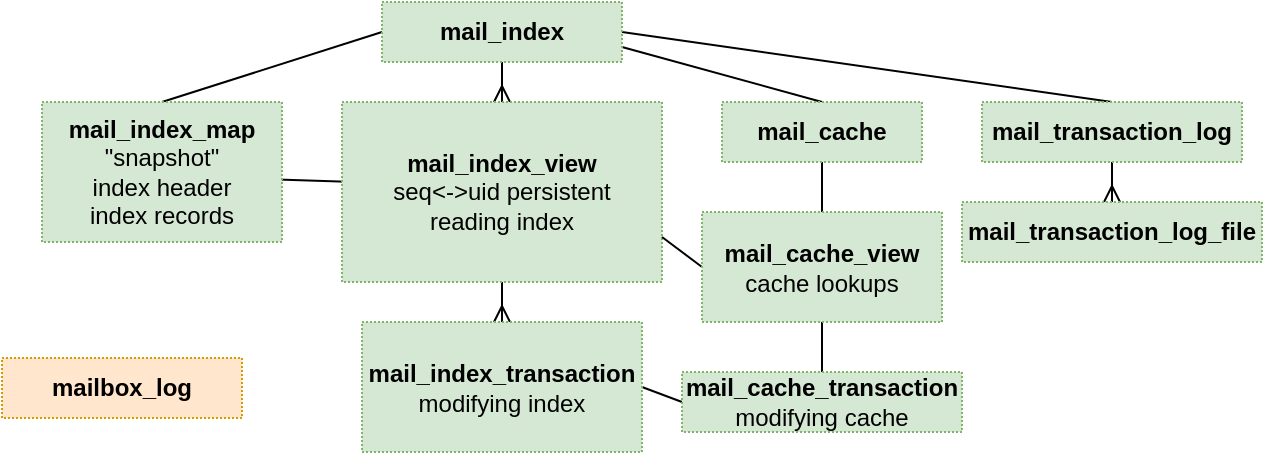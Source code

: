<mxfile version="14.1.8" type="device"><diagram id="fcd990b2-9186-3bf1-f0e6-256690dd9a3f" name="Page-1"><mxGraphModel dx="892" dy="672" grid="1" gridSize="10" guides="1" tooltips="1" connect="1" arrows="1" fold="1" page="1" pageScale="1" pageWidth="826" pageHeight="1169" background="#ffffff" math="0" shadow="0"><root><mxCell id="0"/><mxCell id="1" parent="0"/><mxCell id="38" style="edgeStyle=none;rounded=0;html=1;exitX=0;exitY=0.5;entryX=0.5;entryY=0;startArrow=none;startFill=0;endArrow=none;endFill=0;jettySize=auto;orthogonalLoop=1;strokeColor=#000000;" parent="1" source="19" target="34" edge="1"><mxGeometry relative="1" as="geometry"/></mxCell><mxCell id="39" style="edgeStyle=none;rounded=0;html=1;exitX=1;exitY=0.75;entryX=0.5;entryY=0;startArrow=none;startFill=0;endArrow=none;endFill=0;jettySize=auto;orthogonalLoop=1;strokeColor=#000000;" parent="1" source="19" target="35" edge="1"><mxGeometry relative="1" as="geometry"/></mxCell><mxCell id="40" style="edgeStyle=none;rounded=0;html=1;exitX=0.5;exitY=1;entryX=0.5;entryY=0;startArrow=none;startFill=0;endArrow=ERmany;endFill=0;jettySize=auto;orthogonalLoop=1;strokeColor=#000000;" parent="1" source="19" target="33" edge="1"><mxGeometry relative="1" as="geometry"/></mxCell><mxCell id="45" style="edgeStyle=none;rounded=0;html=1;exitX=1;exitY=0.5;entryX=0.5;entryY=0;startArrow=none;startFill=0;endArrow=none;endFill=0;jettySize=auto;orthogonalLoop=1;strokeColor=#000000;" parent="1" source="19" target="42" edge="1"><mxGeometry relative="1" as="geometry"/></mxCell><mxCell id="19" value="&lt;b&gt;mail_index&lt;/b&gt;" style="rounded=0;whiteSpace=wrap;html=1;glass=0;dashed=1;dashPattern=1 1;fillColor=#d5e8d4;align=center;strokeColor=#82b366;" parent="1" vertex="1"><mxGeometry x="310" y="80" width="120" height="30" as="geometry"/></mxCell><mxCell id="37" style="edgeStyle=none;rounded=0;html=1;exitX=1;exitY=0.5;entryX=0;entryY=0.5;startArrow=none;startFill=0;endArrow=ERmany;endFill=0;jettySize=auto;orthogonalLoop=1;strokeColor=#000000;" parent="1" source="33" target="34" edge="1"><mxGeometry relative="1" as="geometry"/></mxCell><mxCell id="41" style="edgeStyle=none;rounded=0;html=1;exitX=0.5;exitY=1;entryX=0.5;entryY=0;startArrow=none;startFill=0;endArrow=ERmany;endFill=0;jettySize=auto;orthogonalLoop=1;strokeColor=#000000;" parent="1" source="33" target="36" edge="1"><mxGeometry relative="1" as="geometry"/></mxCell><mxCell id="33" value="&lt;b&gt;mail_index_view&lt;/b&gt;&lt;div&gt;seq&amp;lt;-&amp;gt;uid persistent&lt;/div&gt;&lt;div&gt;reading index&lt;/div&gt;" style="rounded=0;whiteSpace=wrap;html=1;glass=0;dashed=1;dashPattern=1 1;fillColor=#d5e8d4;align=center;strokeColor=#82b366;" parent="1" vertex="1"><mxGeometry x="290" y="130" width="160" height="90" as="geometry"/></mxCell><mxCell id="34" value="&lt;b&gt;mail_index_map&lt;/b&gt;&lt;div&gt;&quot;snapshot&quot;&lt;/div&gt;&lt;div&gt;index header&lt;/div&gt;&lt;div&gt;index records&lt;/div&gt;" style="rounded=0;whiteSpace=wrap;html=1;glass=0;dashed=1;dashPattern=1 1;fillColor=#d5e8d4;align=center;strokeColor=#82b366;" parent="1" vertex="1"><mxGeometry x="140" y="130" width="120" height="70" as="geometry"/></mxCell><mxCell id="47" value="" style="edgeStyle=none;rounded=0;html=1;startArrow=none;startFill=0;endArrow=none;endFill=0;jettySize=auto;orthogonalLoop=1;strokeColor=#000000;" parent="1" source="35" target="46" edge="1"><mxGeometry relative="1" as="geometry"/></mxCell><mxCell id="35" value="&lt;b&gt;mail_cache&lt;/b&gt;" style="rounded=0;whiteSpace=wrap;html=1;glass=0;dashed=1;dashPattern=1 1;fillColor=#d5e8d4;align=center;strokeColor=#82b366;" parent="1" vertex="1"><mxGeometry x="480" y="130" width="100" height="30" as="geometry"/></mxCell><mxCell id="48" style="edgeStyle=none;rounded=0;html=1;exitX=0;exitY=0.5;entryX=1;entryY=0.75;startArrow=none;startFill=0;endArrow=none;endFill=0;jettySize=auto;orthogonalLoop=1;strokeColor=#000000;" parent="1" source="46" target="33" edge="1"><mxGeometry relative="1" as="geometry"/></mxCell><mxCell id="50" value="" style="edgeStyle=none;rounded=0;html=1;startArrow=none;startFill=0;endArrow=none;endFill=0;jettySize=auto;orthogonalLoop=1;strokeColor=#000000;" parent="1" source="46" target="49" edge="1"><mxGeometry relative="1" as="geometry"/></mxCell><mxCell id="46" value="&lt;b&gt;mail_cache_view&lt;/b&gt;&lt;div&gt;cache lookups&lt;/div&gt;" style="rounded=0;whiteSpace=wrap;html=1;glass=0;dashed=1;dashPattern=1 1;fillColor=#d5e8d4;align=center;strokeColor=#82b366;" parent="1" vertex="1"><mxGeometry x="470" y="185" width="120" height="55" as="geometry"/></mxCell><mxCell id="51" style="edgeStyle=none;rounded=0;html=1;exitX=0;exitY=0.5;entryX=1;entryY=0.5;startArrow=none;startFill=0;endArrow=none;endFill=0;jettySize=auto;orthogonalLoop=1;strokeColor=#000000;" parent="1" source="49" target="36" edge="1"><mxGeometry relative="1" as="geometry"/></mxCell><mxCell id="49" value="&lt;b&gt;mail_cache_transaction&lt;/b&gt;&lt;div&gt;modifying cache&lt;/div&gt;" style="rounded=0;whiteSpace=wrap;html=1;glass=0;dashed=1;dashPattern=1 1;fillColor=#d5e8d4;align=center;strokeColor=#82b366;" parent="1" vertex="1"><mxGeometry x="460" y="265" width="140" height="30" as="geometry"/></mxCell><mxCell id="36" value="&lt;b&gt;mail_index_transaction&lt;/b&gt;&lt;div&gt;modifying index&lt;/div&gt;" style="rounded=0;whiteSpace=wrap;html=1;glass=0;dashed=1;dashPattern=1 1;fillColor=#d5e8d4;align=center;strokeColor=#82b366;" parent="1" vertex="1"><mxGeometry x="300" y="240" width="140" height="65" as="geometry"/></mxCell><mxCell id="44" value="" style="edgeStyle=none;rounded=0;html=1;startArrow=none;startFill=0;endArrow=ERmany;endFill=0;jettySize=auto;orthogonalLoop=1;strokeColor=#000000;" parent="1" source="42" target="43" edge="1"><mxGeometry relative="1" as="geometry"/></mxCell><mxCell id="42" value="&lt;b&gt;mail_transaction_log&lt;/b&gt;" style="rounded=0;whiteSpace=wrap;html=1;glass=0;dashed=1;dashPattern=1 1;fillColor=#d5e8d4;align=center;strokeColor=#82b366;" parent="1" vertex="1"><mxGeometry x="610" y="130" width="130" height="30" as="geometry"/></mxCell><mxCell id="43" value="&lt;b&gt;mail_transaction_log_file&lt;/b&gt;" style="rounded=0;whiteSpace=wrap;html=1;glass=0;dashed=1;dashPattern=1 1;fillColor=#d5e8d4;align=center;strokeColor=#82b366;" parent="1" vertex="1"><mxGeometry x="600" y="180" width="150" height="30" as="geometry"/></mxCell><mxCell id="52" value="&lt;b&gt;mailbox_log&lt;/b&gt;" style="rounded=0;whiteSpace=wrap;html=1;glass=0;dashed=1;dashPattern=1 1;fillColor=#ffe6cc;align=center;strokeColor=#d79b00;" parent="1" vertex="1"><mxGeometry x="120" y="258" width="120" height="30" as="geometry"/></mxCell></root></mxGraphModel></diagram></mxfile>